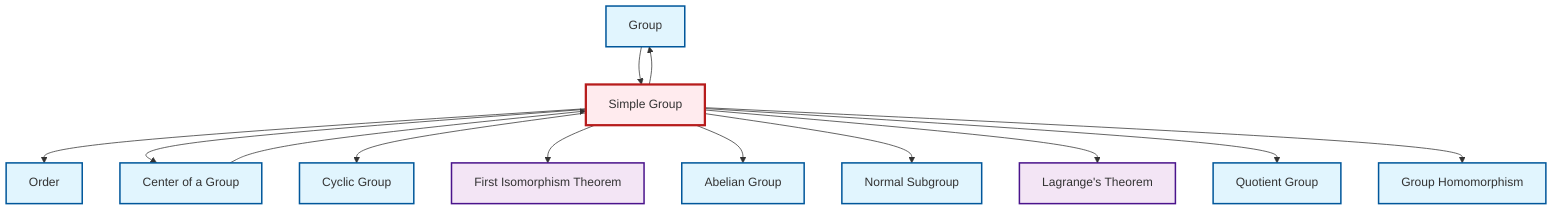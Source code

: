 graph TD
    classDef definition fill:#e1f5fe,stroke:#01579b,stroke-width:2px
    classDef theorem fill:#f3e5f5,stroke:#4a148c,stroke-width:2px
    classDef axiom fill:#fff3e0,stroke:#e65100,stroke-width:2px
    classDef example fill:#e8f5e9,stroke:#1b5e20,stroke-width:2px
    classDef current fill:#ffebee,stroke:#b71c1c,stroke-width:3px
    def-cyclic-group["Cyclic Group"]:::definition
    def-group["Group"]:::definition
    def-abelian-group["Abelian Group"]:::definition
    def-homomorphism["Group Homomorphism"]:::definition
    def-quotient-group["Quotient Group"]:::definition
    def-simple-group["Simple Group"]:::definition
    def-order["Order"]:::definition
    def-normal-subgroup["Normal Subgroup"]:::definition
    thm-lagrange["Lagrange's Theorem"]:::theorem
    def-center-of-group["Center of a Group"]:::definition
    thm-first-isomorphism["First Isomorphism Theorem"]:::theorem
    def-simple-group --> def-order
    def-center-of-group --> def-simple-group
    def-simple-group --> def-center-of-group
    def-simple-group --> def-cyclic-group
    def-simple-group --> thm-first-isomorphism
    def-group --> def-simple-group
    def-simple-group --> def-abelian-group
    def-simple-group --> def-normal-subgroup
    def-simple-group --> def-group
    def-simple-group --> thm-lagrange
    def-simple-group --> def-quotient-group
    def-simple-group --> def-homomorphism
    class def-simple-group current